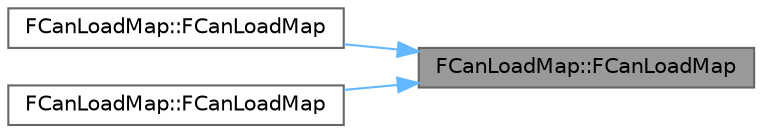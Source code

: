 digraph "FCanLoadMap::FCanLoadMap"
{
 // INTERACTIVE_SVG=YES
 // LATEX_PDF_SIZE
  bgcolor="transparent";
  edge [fontname=Helvetica,fontsize=10,labelfontname=Helvetica,labelfontsize=10];
  node [fontname=Helvetica,fontsize=10,shape=box,height=0.2,width=0.4];
  rankdir="RL";
  Node1 [id="Node000001",label="FCanLoadMap::FCanLoadMap",height=0.2,width=0.4,color="gray40", fillcolor="grey60", style="filled", fontcolor="black",tooltip=" "];
  Node1 -> Node2 [id="edge1_Node000001_Node000002",dir="back",color="steelblue1",style="solid",tooltip=" "];
  Node2 [id="Node000002",label="FCanLoadMap::FCanLoadMap",height=0.2,width=0.4,color="grey40", fillcolor="white", style="filled",URL="$de/de8/structFCanLoadMap.html#a9499e121b63bdf3de0c9bb4f11789f5e",tooltip=" "];
  Node1 -> Node3 [id="edge2_Node000001_Node000003",dir="back",color="steelblue1",style="solid",tooltip=" "];
  Node3 [id="Node000003",label="FCanLoadMap::FCanLoadMap",height=0.2,width=0.4,color="grey40", fillcolor="white", style="filled",URL="$de/de8/structFCanLoadMap.html#a4145bf3f29e6a477857e692bdaf0595e",tooltip=" "];
}
